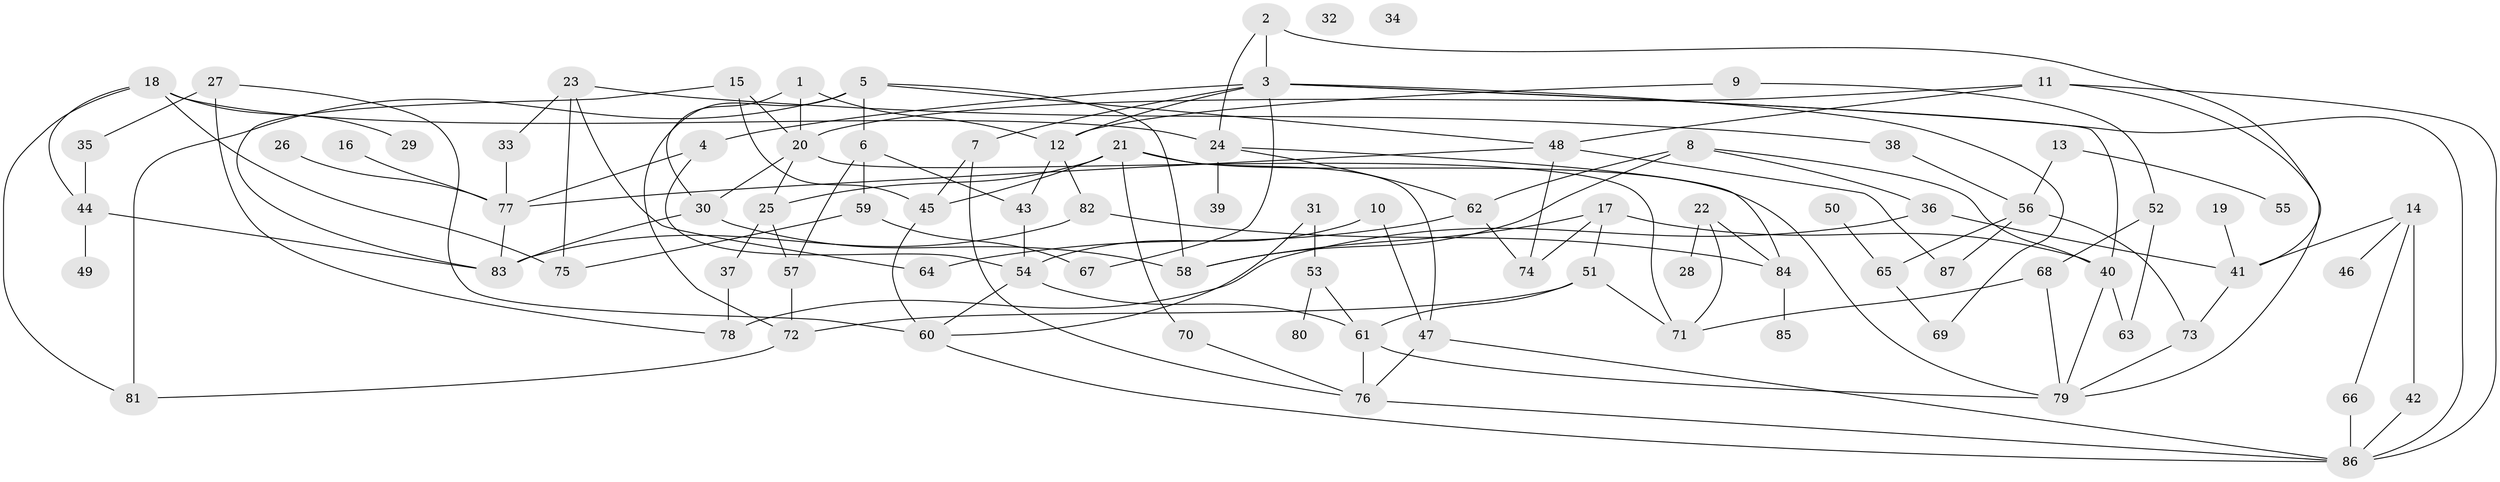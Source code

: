 // coarse degree distribution, {3: 0.21052631578947367, 8: 0.03508771929824561, 6: 0.05263157894736842, 5: 0.22807017543859648, 4: 0.14035087719298245, 2: 0.17543859649122806, 1: 0.07017543859649122, 7: 0.05263157894736842, 0: 0.03508771929824561}
// Generated by graph-tools (version 1.1) at 2025/23/03/03/25 07:23:25]
// undirected, 87 vertices, 139 edges
graph export_dot {
graph [start="1"]
  node [color=gray90,style=filled];
  1;
  2;
  3;
  4;
  5;
  6;
  7;
  8;
  9;
  10;
  11;
  12;
  13;
  14;
  15;
  16;
  17;
  18;
  19;
  20;
  21;
  22;
  23;
  24;
  25;
  26;
  27;
  28;
  29;
  30;
  31;
  32;
  33;
  34;
  35;
  36;
  37;
  38;
  39;
  40;
  41;
  42;
  43;
  44;
  45;
  46;
  47;
  48;
  49;
  50;
  51;
  52;
  53;
  54;
  55;
  56;
  57;
  58;
  59;
  60;
  61;
  62;
  63;
  64;
  65;
  66;
  67;
  68;
  69;
  70;
  71;
  72;
  73;
  74;
  75;
  76;
  77;
  78;
  79;
  80;
  81;
  82;
  83;
  84;
  85;
  86;
  87;
  1 -- 12;
  1 -- 20;
  1 -- 30;
  2 -- 3;
  2 -- 24;
  2 -- 41;
  3 -- 4;
  3 -- 7;
  3 -- 12;
  3 -- 40;
  3 -- 67;
  3 -- 69;
  3 -- 86;
  4 -- 54;
  4 -- 77;
  5 -- 6;
  5 -- 48;
  5 -- 58;
  5 -- 72;
  5 -- 81;
  6 -- 43;
  6 -- 57;
  6 -- 59;
  7 -- 45;
  7 -- 76;
  8 -- 36;
  8 -- 40;
  8 -- 58;
  8 -- 62;
  9 -- 12;
  9 -- 52;
  10 -- 47;
  10 -- 54;
  11 -- 20;
  11 -- 48;
  11 -- 79;
  11 -- 86;
  12 -- 43;
  12 -- 82;
  13 -- 55;
  13 -- 56;
  14 -- 41;
  14 -- 42;
  14 -- 46;
  14 -- 66;
  15 -- 20;
  15 -- 45;
  15 -- 83;
  16 -- 77;
  17 -- 40;
  17 -- 51;
  17 -- 58;
  17 -- 74;
  18 -- 24;
  18 -- 29;
  18 -- 44;
  18 -- 75;
  18 -- 81;
  19 -- 41;
  20 -- 25;
  20 -- 30;
  20 -- 71;
  21 -- 25;
  21 -- 45;
  21 -- 47;
  21 -- 70;
  21 -- 79;
  22 -- 28;
  22 -- 71;
  22 -- 84;
  23 -- 33;
  23 -- 38;
  23 -- 64;
  23 -- 75;
  24 -- 39;
  24 -- 62;
  24 -- 84;
  25 -- 37;
  25 -- 57;
  26 -- 77;
  27 -- 35;
  27 -- 60;
  27 -- 78;
  30 -- 58;
  30 -- 83;
  31 -- 53;
  31 -- 60;
  33 -- 77;
  35 -- 44;
  36 -- 41;
  36 -- 78;
  37 -- 78;
  38 -- 56;
  40 -- 63;
  40 -- 79;
  41 -- 73;
  42 -- 86;
  43 -- 54;
  44 -- 49;
  44 -- 83;
  45 -- 60;
  47 -- 76;
  47 -- 86;
  48 -- 74;
  48 -- 77;
  48 -- 87;
  50 -- 65;
  51 -- 61;
  51 -- 71;
  51 -- 72;
  52 -- 63;
  52 -- 68;
  53 -- 61;
  53 -- 80;
  54 -- 60;
  54 -- 61;
  56 -- 65;
  56 -- 73;
  56 -- 87;
  57 -- 72;
  59 -- 67;
  59 -- 75;
  60 -- 86;
  61 -- 76;
  61 -- 79;
  62 -- 64;
  62 -- 74;
  65 -- 69;
  66 -- 86;
  68 -- 71;
  68 -- 79;
  70 -- 76;
  72 -- 81;
  73 -- 79;
  76 -- 86;
  77 -- 83;
  82 -- 83;
  82 -- 84;
  84 -- 85;
}
